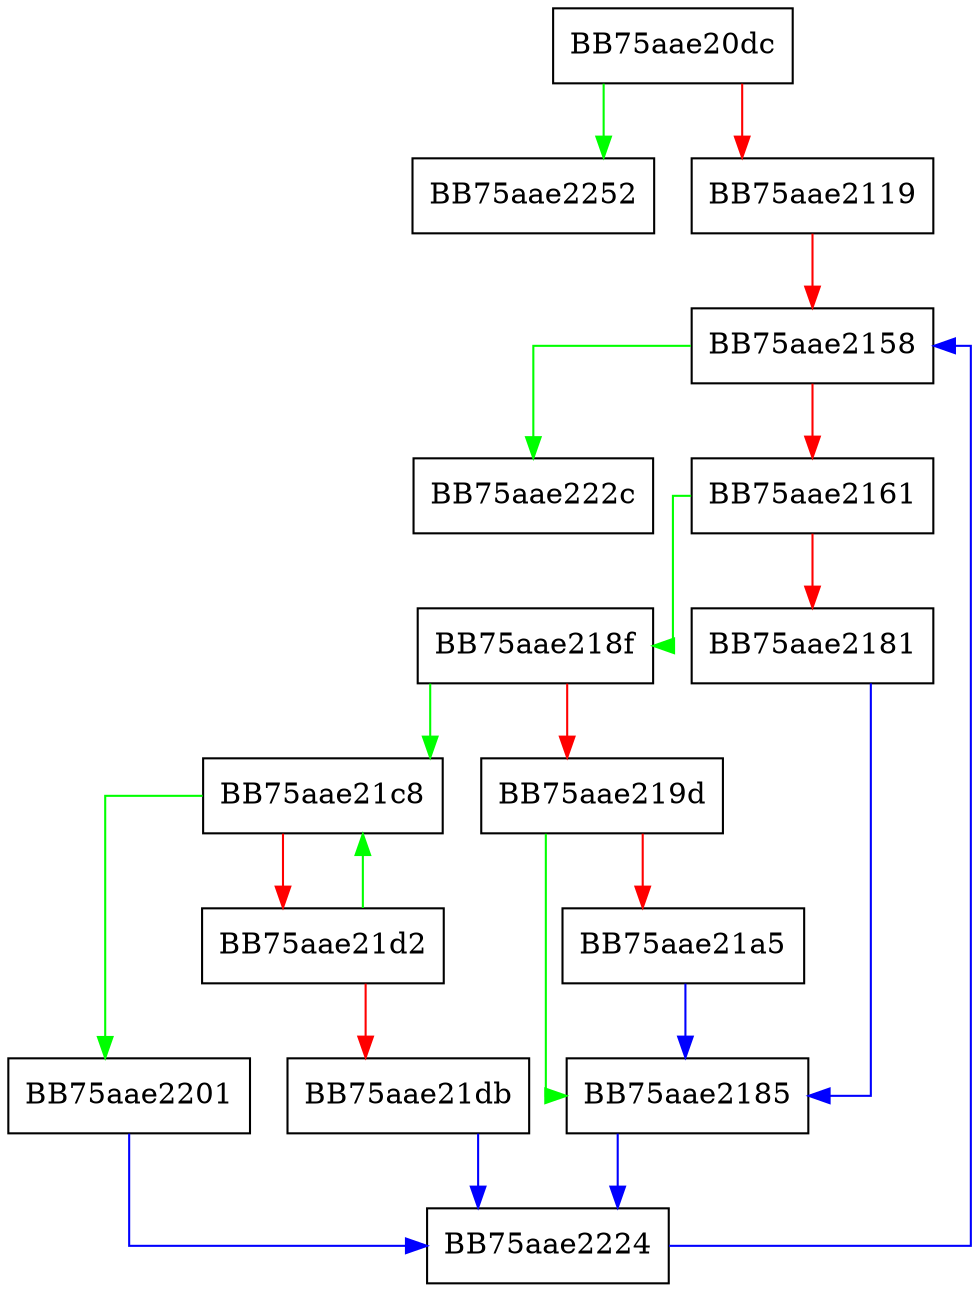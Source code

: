 digraph _Forced_rehash {
  node [shape="box"];
  graph [splines=ortho];
  BB75aae20dc -> BB75aae2252 [color="green"];
  BB75aae20dc -> BB75aae2119 [color="red"];
  BB75aae2119 -> BB75aae2158 [color="red"];
  BB75aae2158 -> BB75aae222c [color="green"];
  BB75aae2158 -> BB75aae2161 [color="red"];
  BB75aae2161 -> BB75aae218f [color="green"];
  BB75aae2161 -> BB75aae2181 [color="red"];
  BB75aae2181 -> BB75aae2185 [color="blue"];
  BB75aae2185 -> BB75aae2224 [color="blue"];
  BB75aae218f -> BB75aae21c8 [color="green"];
  BB75aae218f -> BB75aae219d [color="red"];
  BB75aae219d -> BB75aae2185 [color="green"];
  BB75aae219d -> BB75aae21a5 [color="red"];
  BB75aae21a5 -> BB75aae2185 [color="blue"];
  BB75aae21c8 -> BB75aae2201 [color="green"];
  BB75aae21c8 -> BB75aae21d2 [color="red"];
  BB75aae21d2 -> BB75aae21c8 [color="green"];
  BB75aae21d2 -> BB75aae21db [color="red"];
  BB75aae21db -> BB75aae2224 [color="blue"];
  BB75aae2201 -> BB75aae2224 [color="blue"];
  BB75aae2224 -> BB75aae2158 [color="blue"];
}